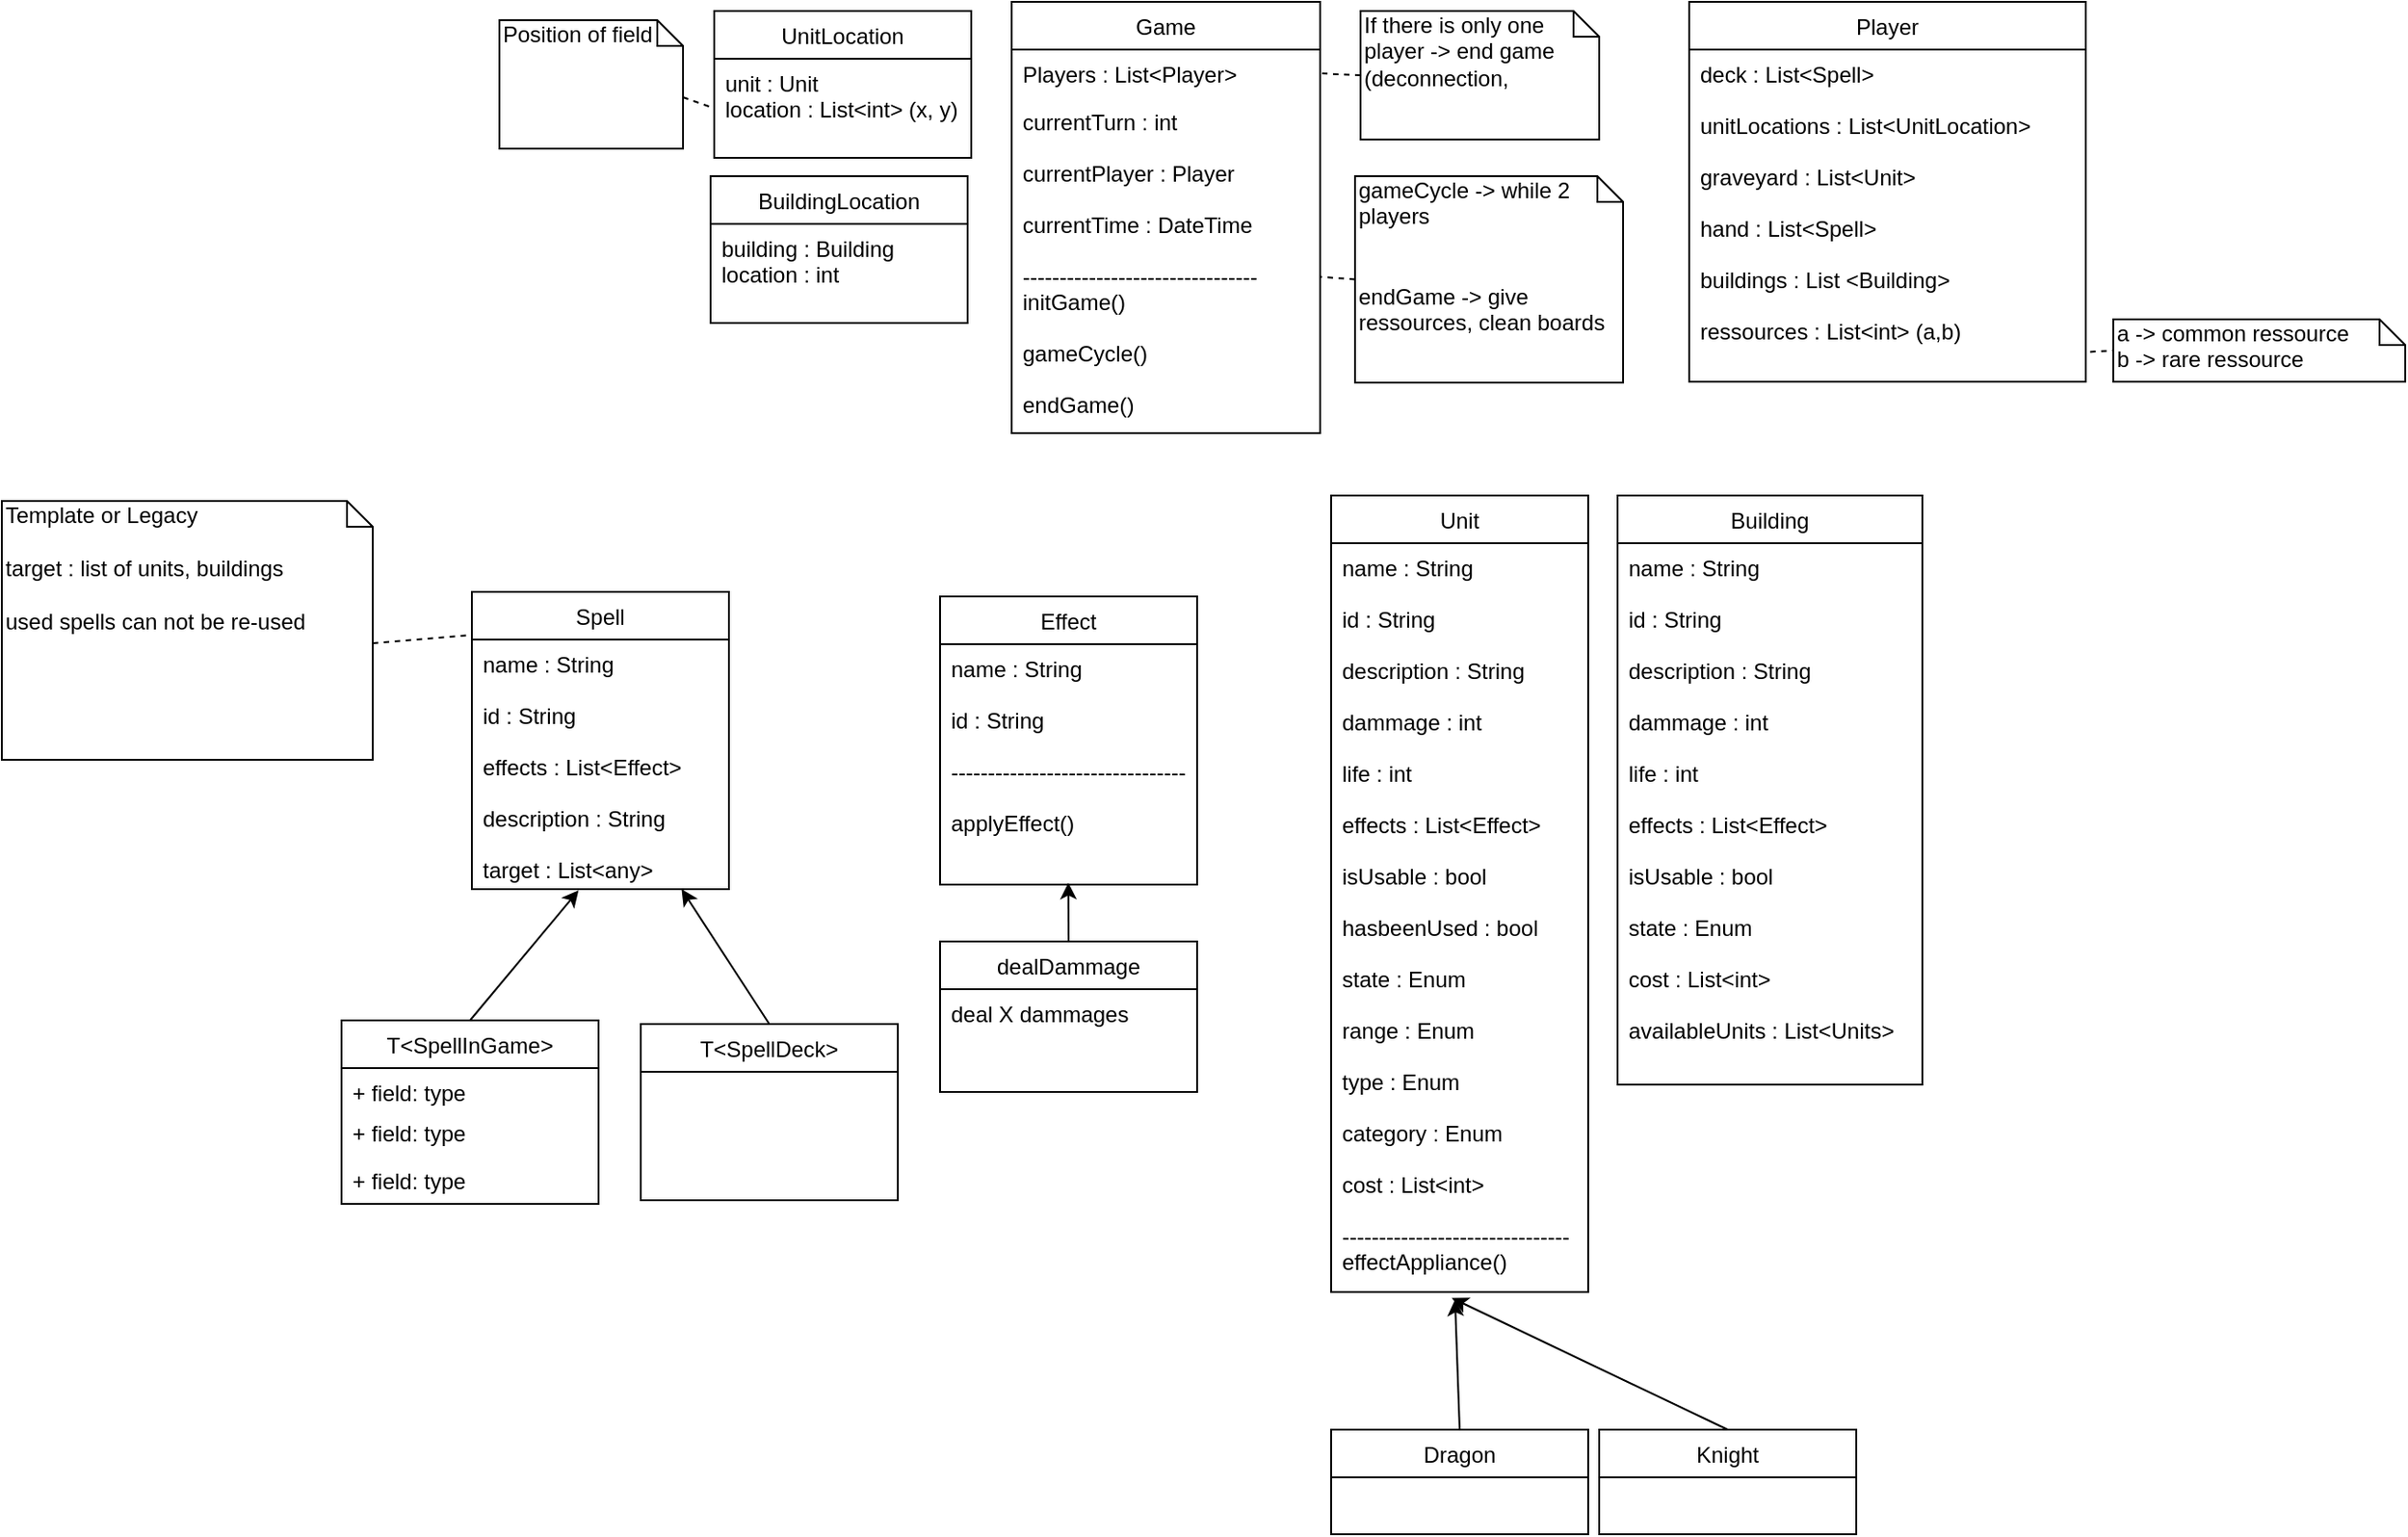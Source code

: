 <mxfile version="13.0.2" type="device"><diagram id="atU0VmT9tkcjeZ4f653x" name="Page-1"><mxGraphModel dx="1648" dy="677" grid="0" gridSize="10" guides="1" tooltips="1" connect="1" arrows="1" fold="1" page="0" pageScale="1" pageWidth="827" pageHeight="1169" math="0" shadow="0"><root><mxCell id="0"/><mxCell id="1" parent="0"/><mxCell id="pg2vrhyoTOlF56S2OT21-29" value="Template or Legacy&lt;br&gt;&lt;br&gt;target : list of units, buildings&lt;br&gt;&lt;br&gt;used spells can not be re-used" style="shape=note;whiteSpace=wrap;html=1;size=14;verticalAlign=top;align=left;spacingTop=-6;" vertex="1" parent="1"><mxGeometry x="-398" y="391" width="202" height="141" as="geometry"/></mxCell><mxCell id="pg2vrhyoTOlF56S2OT21-30" value="" style="endArrow=none;dashed=1;html=1;exitX=0;exitY=0;exitDx=202;exitDy=77.5;exitPerimeter=0;entryX=0.002;entryY=0.145;entryDx=0;entryDy=0;entryPerimeter=0;" edge="1" parent="1" source="pg2vrhyoTOlF56S2OT21-29" target="pg2vrhyoTOlF56S2OT21-25"><mxGeometry width="50" height="50" relative="1" as="geometry"><mxPoint x="-196" y="519" as="sourcePoint"/><mxPoint x="-146" y="469" as="targetPoint"/></mxGeometry></mxCell><mxCell id="pg2vrhyoTOlF56S2OT21-31" value="" style="endArrow=classic;html=1;exitX=0.5;exitY=0;exitDx=0;exitDy=0;entryX=0.415;entryY=1.005;entryDx=0;entryDy=0;entryPerimeter=0;" edge="1" parent="1" source="pg2vrhyoTOlF56S2OT21-21" target="pg2vrhyoTOlF56S2OT21-26"><mxGeometry width="50" height="50" relative="1" as="geometry"><mxPoint x="-146" y="622" as="sourcePoint"/><mxPoint x="-67.96" y="521.992" as="targetPoint"/></mxGeometry></mxCell><mxCell id="pg2vrhyoTOlF56S2OT21-32" value="" style="endArrow=classic;html=1;exitX=0.5;exitY=0;exitDx=0;exitDy=0;" edge="1" parent="1" source="pg2vrhyoTOlF56S2OT21-13" target="pg2vrhyoTOlF56S2OT21-26"><mxGeometry width="50" height="50" relative="1" as="geometry"><mxPoint x="-135" y="661" as="sourcePoint"/><mxPoint x="-60.54" y="519.73" as="targetPoint"/></mxGeometry></mxCell><mxCell id="pg2vrhyoTOlF56S2OT21-41" value="" style="endArrow=none;dashed=1;html=1;entryX=0;entryY=0.5;entryDx=0;entryDy=0;exitX=0;exitY=0;exitDx=100;exitDy=42;exitPerimeter=0;" edge="1" parent="1" source="pg2vrhyoTOlF56S2OT21-42" target="pg2vrhyoTOlF56S2OT21-38"><mxGeometry width="50" height="50" relative="1" as="geometry"><mxPoint x="-107" y="177" as="sourcePoint"/><mxPoint x="-71" y="167" as="targetPoint"/></mxGeometry></mxCell><mxCell id="pg2vrhyoTOlF56S2OT21-42" value="Position of field" style="shape=note;whiteSpace=wrap;html=1;size=14;verticalAlign=top;align=left;spacingTop=-6;" vertex="1" parent="1"><mxGeometry x="-127" y="129" width="100" height="70" as="geometry"/></mxCell><mxCell id="pg2vrhyoTOlF56S2OT21-9" value="Unit" style="swimlane;fontStyle=0;childLayout=stackLayout;horizontal=1;startSize=26;fillColor=none;horizontalStack=0;resizeParent=1;resizeParentMax=0;resizeLast=0;collapsible=1;marginBottom=0;" vertex="1" parent="1"><mxGeometry x="326" y="388" width="140" height="434" as="geometry"/></mxCell><mxCell id="pg2vrhyoTOlF56S2OT21-12" value="name : String&#10;&#10;id : String&#10;&#10;description : String&#10;&#10;dammage : int&#10;&#10;life : int&#10;&#10;effects : List&lt;Effect&gt;&#10;&#10;isUsable : bool&#10;&#10;hasbeenUsed : bool&#10;&#10;state : Enum&#10;&#10;range : Enum&#10;&#10;type : Enum&#10;&#10;category : Enum&#10;&#10;cost : List&lt;int&gt;&#10;&#10;-------------------------------&#10;effectAppliance()" style="text;strokeColor=none;fillColor=none;align=left;verticalAlign=top;spacingLeft=4;spacingRight=4;overflow=hidden;rotatable=0;points=[[0,0.5],[1,0.5]];portConstraint=eastwest;" vertex="1" parent="pg2vrhyoTOlF56S2OT21-9"><mxGeometry y="26" width="140" height="408" as="geometry"/></mxCell><mxCell id="pg2vrhyoTOlF56S2OT21-37" value="UnitLocation" style="swimlane;fontStyle=0;childLayout=stackLayout;horizontal=1;startSize=26;fillColor=none;horizontalStack=0;resizeParent=1;resizeParentMax=0;resizeLast=0;collapsible=1;marginBottom=0;" vertex="1" parent="1"><mxGeometry x="-10" y="124" width="140" height="80" as="geometry"/></mxCell><mxCell id="pg2vrhyoTOlF56S2OT21-38" value="unit : Unit&#10;location : List&lt;int&gt; (x, y)&#10;" style="text;strokeColor=none;fillColor=none;align=left;verticalAlign=top;spacingLeft=4;spacingRight=4;overflow=hidden;rotatable=0;points=[[0,0.5],[1,0.5]];portConstraint=eastwest;" vertex="1" parent="pg2vrhyoTOlF56S2OT21-37"><mxGeometry y="26" width="140" height="54" as="geometry"/></mxCell><mxCell id="pg2vrhyoTOlF56S2OT21-1" value="Game" style="swimlane;fontStyle=0;childLayout=stackLayout;horizontal=1;startSize=26;fillColor=none;horizontalStack=0;resizeParent=1;resizeParentMax=0;resizeLast=0;collapsible=1;marginBottom=0;" vertex="1" parent="1"><mxGeometry x="152" y="119" width="168" height="235" as="geometry"/></mxCell><mxCell id="pg2vrhyoTOlF56S2OT21-2" value="Players : List&lt;Player&gt;" style="text;strokeColor=none;fillColor=none;align=left;verticalAlign=top;spacingLeft=4;spacingRight=4;overflow=hidden;rotatable=0;points=[[0,0.5],[1,0.5]];portConstraint=eastwest;" vertex="1" parent="pg2vrhyoTOlF56S2OT21-1"><mxGeometry y="26" width="168" height="26" as="geometry"/></mxCell><mxCell id="pg2vrhyoTOlF56S2OT21-4" value="currentTurn : int&#10;&#10;currentPlayer : Player&#10;&#10;currentTime : DateTime&#10;&#10;--------------------------------&#10;initGame()&#10;&#10;gameCycle()&#10;&#10;endGame()" style="text;strokeColor=none;fillColor=none;align=left;verticalAlign=top;spacingLeft=4;spacingRight=4;overflow=hidden;rotatable=0;points=[[0,0.5],[1,0.5]];portConstraint=eastwest;" vertex="1" parent="pg2vrhyoTOlF56S2OT21-1"><mxGeometry y="52" width="168" height="183" as="geometry"/></mxCell><mxCell id="pg2vrhyoTOlF56S2OT21-33" value="Player" style="swimlane;fontStyle=0;childLayout=stackLayout;horizontal=1;startSize=26;fillColor=none;horizontalStack=0;resizeParent=1;resizeParentMax=0;resizeLast=0;collapsible=1;marginBottom=0;" vertex="1" parent="1"><mxGeometry x="521" y="119" width="216" height="207" as="geometry"/></mxCell><mxCell id="pg2vrhyoTOlF56S2OT21-36" value="deck : List&lt;Spell&gt;&#10;&#10;unitLocations : List&lt;UnitLocation&gt;&#10;&#10;graveyard : List&lt;Unit&gt;&#10;&#10;hand : List&lt;Spell&gt;&#10;&#10;buildings : List &lt;Building&gt; &#10;&#10;ressources : List&lt;int&gt; (a,b)&#10;&#10;&#10;" style="text;strokeColor=none;fillColor=none;align=left;verticalAlign=top;spacingLeft=4;spacingRight=4;overflow=hidden;rotatable=0;points=[[0,0.5],[1,0.5]];portConstraint=eastwest;" vertex="1" parent="pg2vrhyoTOlF56S2OT21-33"><mxGeometry y="26" width="216" height="181" as="geometry"/></mxCell><mxCell id="pg2vrhyoTOlF56S2OT21-56" value="Dragon" style="swimlane;fontStyle=0;childLayout=stackLayout;horizontal=1;startSize=26;fillColor=none;horizontalStack=0;resizeParent=1;resizeParentMax=0;resizeLast=0;collapsible=1;marginBottom=0;" vertex="1" parent="1"><mxGeometry x="326" y="897" width="140" height="57" as="geometry"/></mxCell><mxCell id="pg2vrhyoTOlF56S2OT21-60" value="Knight" style="swimlane;fontStyle=0;childLayout=stackLayout;horizontal=1;startSize=26;fillColor=none;horizontalStack=0;resizeParent=1;resizeParentMax=0;resizeLast=0;collapsible=1;marginBottom=0;" vertex="1" parent="1"><mxGeometry x="472" y="897" width="140" height="57" as="geometry"/></mxCell><mxCell id="pg2vrhyoTOlF56S2OT21-62" value="" style="endArrow=classic;html=1;exitX=0.5;exitY=0;exitDx=0;exitDy=0;entryX=0.482;entryY=1.01;entryDx=0;entryDy=0;entryPerimeter=0;" edge="1" parent="1" source="pg2vrhyoTOlF56S2OT21-56" target="pg2vrhyoTOlF56S2OT21-12"><mxGeometry width="50" height="50" relative="1" as="geometry"><mxPoint x="538" y="833" as="sourcePoint"/><mxPoint x="588" y="783" as="targetPoint"/></mxGeometry></mxCell><mxCell id="pg2vrhyoTOlF56S2OT21-63" value="" style="endArrow=classic;html=1;exitX=0.5;exitY=0;exitDx=0;exitDy=0;entryX=0.469;entryY=1.008;entryDx=0;entryDy=0;entryPerimeter=0;" edge="1" parent="1" source="pg2vrhyoTOlF56S2OT21-60" target="pg2vrhyoTOlF56S2OT21-12"><mxGeometry width="50" height="50" relative="1" as="geometry"><mxPoint x="406" y="907" as="sourcePoint"/><mxPoint x="403.48" y="836.08" as="targetPoint"/></mxGeometry></mxCell><mxCell id="pg2vrhyoTOlF56S2OT21-69" value="" style="endArrow=classic;html=1;exitX=0.5;exitY=0;exitDx=0;exitDy=0;entryX=0.499;entryY=0.992;entryDx=0;entryDy=0;entryPerimeter=0;" edge="1" parent="1" source="pg2vrhyoTOlF56S2OT21-67" target="pg2vrhyoTOlF56S2OT21-51"><mxGeometry width="50" height="50" relative="1" as="geometry"><mxPoint x="137" y="683" as="sourcePoint"/><mxPoint x="187" y="633" as="targetPoint"/></mxGeometry></mxCell><mxCell id="pg2vrhyoTOlF56S2OT21-50" value="Effect" style="swimlane;fontStyle=0;childLayout=stackLayout;horizontal=1;startSize=26;fillColor=none;horizontalStack=0;resizeParent=1;resizeParentMax=0;resizeLast=0;collapsible=1;marginBottom=0;" vertex="1" parent="1"><mxGeometry x="113" y="443" width="140" height="157" as="geometry"/></mxCell><mxCell id="pg2vrhyoTOlF56S2OT21-51" value="name : String&#10;&#10;id : String&#10;&#10;--------------------------------&#10;&#10;applyEffect()&#10;" style="text;strokeColor=none;fillColor=none;align=left;verticalAlign=top;spacingLeft=4;spacingRight=4;overflow=hidden;rotatable=0;points=[[0,0.5],[1,0.5]];portConstraint=eastwest;" vertex="1" parent="pg2vrhyoTOlF56S2OT21-50"><mxGeometry y="26" width="140" height="131" as="geometry"/></mxCell><mxCell id="pg2vrhyoTOlF56S2OT21-67" value="dealDammage" style="swimlane;fontStyle=0;childLayout=stackLayout;horizontal=1;startSize=26;fillColor=none;horizontalStack=0;resizeParent=1;resizeParentMax=0;resizeLast=0;collapsible=1;marginBottom=0;" vertex="1" parent="1"><mxGeometry x="113" y="631" width="140" height="82" as="geometry"/></mxCell><mxCell id="pg2vrhyoTOlF56S2OT21-68" value="deal X dammages" style="text;strokeColor=none;fillColor=none;align=left;verticalAlign=top;spacingLeft=4;spacingRight=4;overflow=hidden;rotatable=0;points=[[0,0.5],[1,0.5]];portConstraint=eastwest;" vertex="1" parent="pg2vrhyoTOlF56S2OT21-67"><mxGeometry y="26" width="140" height="56" as="geometry"/></mxCell><mxCell id="pg2vrhyoTOlF56S2OT21-21" value="T&lt;SpellInGame&gt;" style="swimlane;fontStyle=0;childLayout=stackLayout;horizontal=1;startSize=26;fillColor=none;horizontalStack=0;resizeParent=1;resizeParentMax=0;resizeLast=0;collapsible=1;marginBottom=0;" vertex="1" parent="1"><mxGeometry x="-213" y="674" width="140" height="100" as="geometry"/></mxCell><mxCell id="pg2vrhyoTOlF56S2OT21-22" value="+ field: type" style="text;strokeColor=none;fillColor=none;align=left;verticalAlign=top;spacingLeft=4;spacingRight=4;overflow=hidden;rotatable=0;points=[[0,0.5],[1,0.5]];portConstraint=eastwest;" vertex="1" parent="pg2vrhyoTOlF56S2OT21-21"><mxGeometry y="26" width="140" height="22" as="geometry"/></mxCell><mxCell id="pg2vrhyoTOlF56S2OT21-23" value="+ field: type" style="text;strokeColor=none;fillColor=none;align=left;verticalAlign=top;spacingLeft=4;spacingRight=4;overflow=hidden;rotatable=0;points=[[0,0.5],[1,0.5]];portConstraint=eastwest;" vertex="1" parent="pg2vrhyoTOlF56S2OT21-21"><mxGeometry y="48" width="140" height="26" as="geometry"/></mxCell><mxCell id="pg2vrhyoTOlF56S2OT21-24" value="+ field: type" style="text;strokeColor=none;fillColor=none;align=left;verticalAlign=top;spacingLeft=4;spacingRight=4;overflow=hidden;rotatable=0;points=[[0,0.5],[1,0.5]];portConstraint=eastwest;" vertex="1" parent="pg2vrhyoTOlF56S2OT21-21"><mxGeometry y="74" width="140" height="26" as="geometry"/></mxCell><mxCell id="pg2vrhyoTOlF56S2OT21-48" value="BuildingLocation" style="swimlane;fontStyle=0;childLayout=stackLayout;horizontal=1;startSize=26;fillColor=none;horizontalStack=0;resizeParent=1;resizeParentMax=0;resizeLast=0;collapsible=1;marginBottom=0;" vertex="1" parent="1"><mxGeometry x="-12" y="214" width="140" height="80" as="geometry"/></mxCell><mxCell id="pg2vrhyoTOlF56S2OT21-49" value="building : Building&#10;location : int" style="text;strokeColor=none;fillColor=none;align=left;verticalAlign=top;spacingLeft=4;spacingRight=4;overflow=hidden;rotatable=0;points=[[0,0.5],[1,0.5]];portConstraint=eastwest;" vertex="1" parent="pg2vrhyoTOlF56S2OT21-48"><mxGeometry y="26" width="140" height="54" as="geometry"/></mxCell><mxCell id="pg2vrhyoTOlF56S2OT21-17" value="Building" style="swimlane;fontStyle=0;childLayout=stackLayout;horizontal=1;startSize=26;fillColor=none;horizontalStack=0;resizeParent=1;resizeParentMax=0;resizeLast=0;collapsible=1;marginBottom=0;" vertex="1" parent="1"><mxGeometry x="482" y="388" width="166" height="321" as="geometry"/></mxCell><mxCell id="pg2vrhyoTOlF56S2OT21-18" value="name : String&#10;&#10;id : String&#10;&#10;description : String&#10;&#10;dammage : int&#10;&#10;life : int&#10;&#10;effects : List&lt;Effect&gt;&#10;&#10;isUsable : bool&#10;&#10;state : Enum&#10;&#10;cost : List&lt;int&gt;&#10;&#10;availableUnits : List&lt;Units&gt;&#10;&#10;--------------------------------------&#10;effectAppliance()" style="text;strokeColor=none;fillColor=none;align=left;verticalAlign=top;spacingLeft=4;spacingRight=4;overflow=hidden;rotatable=0;points=[[0,0.5],[1,0.5]];portConstraint=eastwest;" vertex="1" parent="pg2vrhyoTOlF56S2OT21-17"><mxGeometry y="26" width="166" height="295" as="geometry"/></mxCell><mxCell id="pg2vrhyoTOlF56S2OT21-13" value="T&lt;SpellDeck&gt;" style="swimlane;fontStyle=0;childLayout=stackLayout;horizontal=1;startSize=26;fillColor=none;horizontalStack=0;resizeParent=1;resizeParentMax=0;resizeLast=0;collapsible=1;marginBottom=0;" vertex="1" parent="1"><mxGeometry x="-50" y="676" width="140" height="96" as="geometry"/></mxCell><mxCell id="pg2vrhyoTOlF56S2OT21-25" value="Spell" style="swimlane;fontStyle=0;childLayout=stackLayout;horizontal=1;startSize=26;fillColor=none;horizontalStack=0;resizeParent=1;resizeParentMax=0;resizeLast=0;collapsible=1;marginBottom=0;" vertex="1" parent="1"><mxGeometry x="-142" y="440.5" width="140" height="162" as="geometry"/></mxCell><mxCell id="pg2vrhyoTOlF56S2OT21-26" value="name : String&#10;&#10;id : String&#10;&#10;effects : List&lt;Effect&gt;&#10;&#10;description : String&#10;&#10;target : List&lt;any&gt;&#10;&#10;" style="text;strokeColor=none;fillColor=none;align=left;verticalAlign=top;spacingLeft=4;spacingRight=4;overflow=hidden;rotatable=0;points=[[0,0.5],[1,0.5]];portConstraint=eastwest;" vertex="1" parent="pg2vrhyoTOlF56S2OT21-25"><mxGeometry y="26" width="140" height="136" as="geometry"/></mxCell><mxCell id="pg2vrhyoTOlF56S2OT21-76" value="a -&amp;gt;&amp;nbsp;&lt;span&gt;common ressource&lt;/span&gt;&lt;div&gt;b -&amp;gt; rare ressource&lt;/div&gt;" style="shape=note;whiteSpace=wrap;html=1;size=14;verticalAlign=top;align=left;spacingTop=-6;" vertex="1" parent="1"><mxGeometry x="752" y="292" width="159" height="34" as="geometry"/></mxCell><mxCell id="pg2vrhyoTOlF56S2OT21-77" value="" style="endArrow=none;dashed=1;html=1;entryX=0;entryY=0.5;entryDx=0;entryDy=0;exitX=1.011;exitY=0.91;exitDx=0;exitDy=0;exitPerimeter=0;entryPerimeter=0;" edge="1" parent="1" source="pg2vrhyoTOlF56S2OT21-36" target="pg2vrhyoTOlF56S2OT21-76"><mxGeometry width="50" height="50" relative="1" as="geometry"><mxPoint x="776" y="169.5" as="sourcePoint"/><mxPoint x="873" y="169.5" as="targetPoint"/></mxGeometry></mxCell><mxCell id="pg2vrhyoTOlF56S2OT21-79" value="" style="endArrow=none;dashed=1;html=1;entryX=1;entryY=0.5;entryDx=0;entryDy=0;exitX=0;exitY=0.5;exitDx=0;exitDy=0;exitPerimeter=0;" edge="1" parent="1" source="pg2vrhyoTOlF56S2OT21-80" target="pg2vrhyoTOlF56S2OT21-2"><mxGeometry width="50" height="50" relative="1" as="geometry"><mxPoint x="435" y="56" as="sourcePoint"/><mxPoint x="532" y="56" as="targetPoint"/></mxGeometry></mxCell><mxCell id="pg2vrhyoTOlF56S2OT21-80" value="If there is only one player -&amp;gt; end game (deconnection,&amp;nbsp;" style="shape=note;whiteSpace=wrap;html=1;size=14;verticalAlign=top;align=left;spacingTop=-6;" vertex="1" parent="1"><mxGeometry x="342" y="124" width="130" height="70" as="geometry"/></mxCell><mxCell id="pg2vrhyoTOlF56S2OT21-82" value="gameCycle -&amp;gt; while 2 players&lt;br&gt;&lt;br&gt;&lt;br&gt;endGame -&amp;gt; give ressources, clean boards" style="shape=note;whiteSpace=wrap;html=1;size=14;verticalAlign=top;align=left;spacingTop=-6;" vertex="1" parent="1"><mxGeometry x="339" y="214" width="146" height="112.5" as="geometry"/></mxCell><mxCell id="pg2vrhyoTOlF56S2OT21-83" value="" style="endArrow=none;dashed=1;html=1;exitX=0;exitY=0.5;exitDx=0;exitDy=0;exitPerimeter=0;" edge="1" parent="1" source="pg2vrhyoTOlF56S2OT21-82" target="pg2vrhyoTOlF56S2OT21-4"><mxGeometry width="50" height="50" relative="1" as="geometry"><mxPoint x="352" y="169" as="sourcePoint"/><mxPoint x="330" y="168" as="targetPoint"/></mxGeometry></mxCell></root></mxGraphModel></diagram></mxfile>